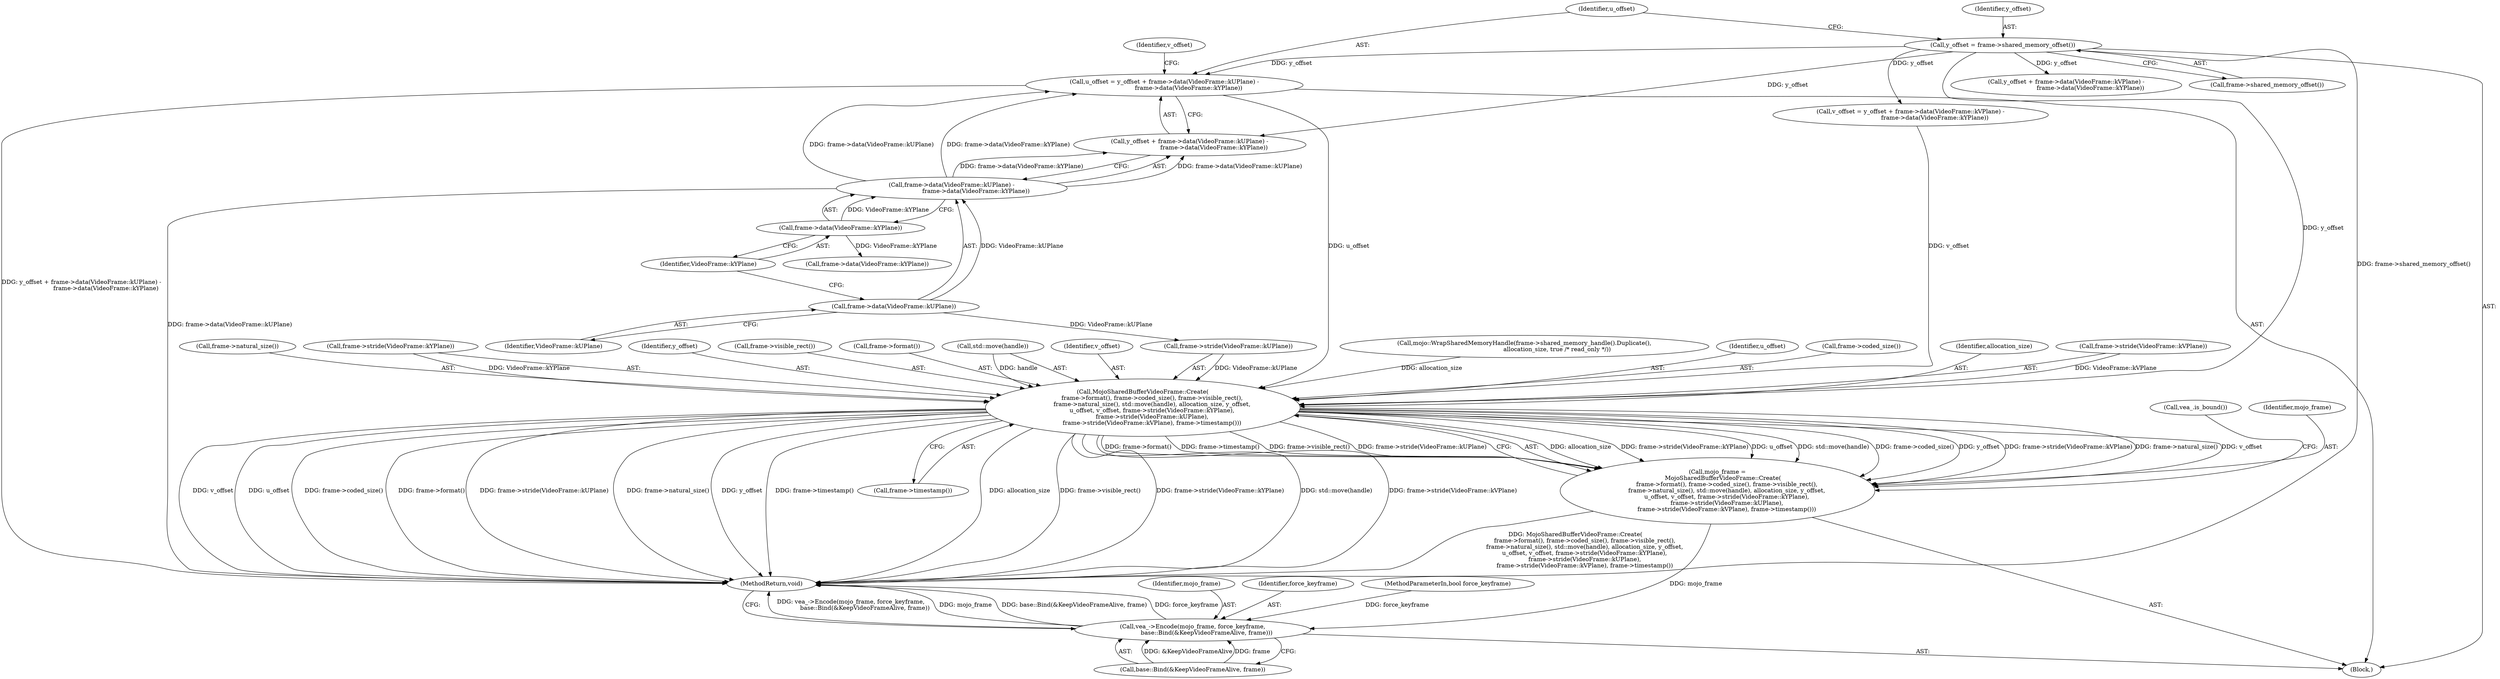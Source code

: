 digraph "0_Chrome_673ce95d481ea9368c4d4d43ac756ba1d6d9e608_22@integer" {
"1000139" [label="(Call,u_offset = y_offset + frame->data(VideoFrame::kUPlane) -\n                          frame->data(VideoFrame::kYPlane))"];
"1000135" [label="(Call,y_offset = frame->shared_memory_offset())"];
"1000143" [label="(Call,frame->data(VideoFrame::kUPlane) -\n                          frame->data(VideoFrame::kYPlane))"];
"1000144" [label="(Call,frame->data(VideoFrame::kUPlane))"];
"1000146" [label="(Call,frame->data(VideoFrame::kYPlane))"];
"1000161" [label="(Call,MojoSharedBufferVideoFrame::Create(\n          frame->format(), frame->coded_size(), frame->visible_rect(),\n          frame->natural_size(), std::move(handle), allocation_size, y_offset,\n          u_offset, v_offset, frame->stride(VideoFrame::kYPlane),\n          frame->stride(VideoFrame::kUPlane),\n          frame->stride(VideoFrame::kVPlane), frame->timestamp()))"];
"1000159" [label="(Call,mojo_frame =\n      MojoSharedBufferVideoFrame::Create(\n          frame->format(), frame->coded_size(), frame->visible_rect(),\n          frame->natural_size(), std::move(handle), allocation_size, y_offset,\n          u_offset, v_offset, frame->stride(VideoFrame::kYPlane),\n          frame->stride(VideoFrame::kUPlane),\n          frame->stride(VideoFrame::kVPlane), frame->timestamp()))"];
"1000181" [label="(Call,vea_->Encode(mojo_frame, force_keyframe,\n               base::Bind(&KeepVideoFrameAlive, frame)))"];
"1000130" [label="(Call,mojo::WrapSharedMemoryHandle(frame->shared_memory_handle().Duplicate(),\n                                   allocation_size, true /* read_only */))"];
"1000184" [label="(Call,base::Bind(&KeepVideoFrameAlive, frame))"];
"1000145" [label="(Identifier,VideoFrame::kUPlane)"];
"1000170" [label="(Identifier,u_offset)"];
"1000182" [label="(Identifier,mojo_frame)"];
"1000163" [label="(Call,frame->coded_size())"];
"1000151" [label="(Call,y_offset + frame->data(VideoFrame::kVPlane) -\n                          frame->data(VideoFrame::kYPlane))"];
"1000136" [label="(Identifier,y_offset)"];
"1000144" [label="(Call,frame->data(VideoFrame::kUPlane))"];
"1000180" [label="(Call,vea_.is_bound())"];
"1000166" [label="(Call,std::move(handle))"];
"1000174" [label="(Call,frame->stride(VideoFrame::kUPlane))"];
"1000178" [label="(Call,frame->timestamp())"];
"1000141" [label="(Call,y_offset + frame->data(VideoFrame::kUPlane) -\n                          frame->data(VideoFrame::kYPlane))"];
"1000135" [label="(Call,y_offset = frame->shared_memory_offset())"];
"1000147" [label="(Identifier,VideoFrame::kYPlane)"];
"1000137" [label="(Call,frame->shared_memory_offset())"];
"1000156" [label="(Call,frame->data(VideoFrame::kYPlane))"];
"1000168" [label="(Identifier,allocation_size)"];
"1000150" [label="(Identifier,v_offset)"];
"1000176" [label="(Call,frame->stride(VideoFrame::kVPlane))"];
"1000159" [label="(Call,mojo_frame =\n      MojoSharedBufferVideoFrame::Create(\n          frame->format(), frame->coded_size(), frame->visible_rect(),\n          frame->natural_size(), std::move(handle), allocation_size, y_offset,\n          u_offset, v_offset, frame->stride(VideoFrame::kYPlane),\n          frame->stride(VideoFrame::kUPlane),\n          frame->stride(VideoFrame::kVPlane), frame->timestamp()))"];
"1000165" [label="(Call,frame->natural_size())"];
"1000149" [label="(Call,v_offset = y_offset + frame->data(VideoFrame::kVPlane) -\n                          frame->data(VideoFrame::kYPlane))"];
"1000172" [label="(Call,frame->stride(VideoFrame::kYPlane))"];
"1000161" [label="(Call,MojoSharedBufferVideoFrame::Create(\n          frame->format(), frame->coded_size(), frame->visible_rect(),\n          frame->natural_size(), std::move(handle), allocation_size, y_offset,\n          u_offset, v_offset, frame->stride(VideoFrame::kYPlane),\n          frame->stride(VideoFrame::kUPlane),\n          frame->stride(VideoFrame::kVPlane), frame->timestamp()))"];
"1000183" [label="(Identifier,force_keyframe)"];
"1000181" [label="(Call,vea_->Encode(mojo_frame, force_keyframe,\n               base::Bind(&KeepVideoFrameAlive, frame)))"];
"1000139" [label="(Call,u_offset = y_offset + frame->data(VideoFrame::kUPlane) -\n                          frame->data(VideoFrame::kYPlane))"];
"1000169" [label="(Identifier,y_offset)"];
"1000164" [label="(Call,frame->visible_rect())"];
"1000143" [label="(Call,frame->data(VideoFrame::kUPlane) -\n                          frame->data(VideoFrame::kYPlane))"];
"1000162" [label="(Call,frame->format())"];
"1000171" [label="(Identifier,v_offset)"];
"1000160" [label="(Identifier,mojo_frame)"];
"1000103" [label="(MethodParameterIn,bool force_keyframe)"];
"1000146" [label="(Call,frame->data(VideoFrame::kYPlane))"];
"1000104" [label="(Block,)"];
"1000140" [label="(Identifier,u_offset)"];
"1000188" [label="(MethodReturn,void)"];
"1000139" -> "1000104"  [label="AST: "];
"1000139" -> "1000141"  [label="CFG: "];
"1000140" -> "1000139"  [label="AST: "];
"1000141" -> "1000139"  [label="AST: "];
"1000150" -> "1000139"  [label="CFG: "];
"1000139" -> "1000188"  [label="DDG: y_offset + frame->data(VideoFrame::kUPlane) -\n                          frame->data(VideoFrame::kYPlane)"];
"1000135" -> "1000139"  [label="DDG: y_offset"];
"1000143" -> "1000139"  [label="DDG: frame->data(VideoFrame::kUPlane)"];
"1000143" -> "1000139"  [label="DDG: frame->data(VideoFrame::kYPlane)"];
"1000139" -> "1000161"  [label="DDG: u_offset"];
"1000135" -> "1000104"  [label="AST: "];
"1000135" -> "1000137"  [label="CFG: "];
"1000136" -> "1000135"  [label="AST: "];
"1000137" -> "1000135"  [label="AST: "];
"1000140" -> "1000135"  [label="CFG: "];
"1000135" -> "1000188"  [label="DDG: frame->shared_memory_offset()"];
"1000135" -> "1000141"  [label="DDG: y_offset"];
"1000135" -> "1000149"  [label="DDG: y_offset"];
"1000135" -> "1000151"  [label="DDG: y_offset"];
"1000135" -> "1000161"  [label="DDG: y_offset"];
"1000143" -> "1000141"  [label="AST: "];
"1000143" -> "1000146"  [label="CFG: "];
"1000144" -> "1000143"  [label="AST: "];
"1000146" -> "1000143"  [label="AST: "];
"1000141" -> "1000143"  [label="CFG: "];
"1000143" -> "1000188"  [label="DDG: frame->data(VideoFrame::kUPlane)"];
"1000143" -> "1000141"  [label="DDG: frame->data(VideoFrame::kUPlane)"];
"1000143" -> "1000141"  [label="DDG: frame->data(VideoFrame::kYPlane)"];
"1000144" -> "1000143"  [label="DDG: VideoFrame::kUPlane"];
"1000146" -> "1000143"  [label="DDG: VideoFrame::kYPlane"];
"1000144" -> "1000145"  [label="CFG: "];
"1000145" -> "1000144"  [label="AST: "];
"1000147" -> "1000144"  [label="CFG: "];
"1000144" -> "1000174"  [label="DDG: VideoFrame::kUPlane"];
"1000146" -> "1000147"  [label="CFG: "];
"1000147" -> "1000146"  [label="AST: "];
"1000146" -> "1000156"  [label="DDG: VideoFrame::kYPlane"];
"1000161" -> "1000159"  [label="AST: "];
"1000161" -> "1000178"  [label="CFG: "];
"1000162" -> "1000161"  [label="AST: "];
"1000163" -> "1000161"  [label="AST: "];
"1000164" -> "1000161"  [label="AST: "];
"1000165" -> "1000161"  [label="AST: "];
"1000166" -> "1000161"  [label="AST: "];
"1000168" -> "1000161"  [label="AST: "];
"1000169" -> "1000161"  [label="AST: "];
"1000170" -> "1000161"  [label="AST: "];
"1000171" -> "1000161"  [label="AST: "];
"1000172" -> "1000161"  [label="AST: "];
"1000174" -> "1000161"  [label="AST: "];
"1000176" -> "1000161"  [label="AST: "];
"1000178" -> "1000161"  [label="AST: "];
"1000159" -> "1000161"  [label="CFG: "];
"1000161" -> "1000188"  [label="DDG: y_offset"];
"1000161" -> "1000188"  [label="DDG: frame->timestamp()"];
"1000161" -> "1000188"  [label="DDG: allocation_size"];
"1000161" -> "1000188"  [label="DDG: frame->visible_rect()"];
"1000161" -> "1000188"  [label="DDG: frame->stride(VideoFrame::kYPlane)"];
"1000161" -> "1000188"  [label="DDG: std::move(handle)"];
"1000161" -> "1000188"  [label="DDG: frame->stride(VideoFrame::kVPlane)"];
"1000161" -> "1000188"  [label="DDG: v_offset"];
"1000161" -> "1000188"  [label="DDG: u_offset"];
"1000161" -> "1000188"  [label="DDG: frame->coded_size()"];
"1000161" -> "1000188"  [label="DDG: frame->format()"];
"1000161" -> "1000188"  [label="DDG: frame->stride(VideoFrame::kUPlane)"];
"1000161" -> "1000188"  [label="DDG: frame->natural_size()"];
"1000161" -> "1000159"  [label="DDG: allocation_size"];
"1000161" -> "1000159"  [label="DDG: frame->stride(VideoFrame::kYPlane)"];
"1000161" -> "1000159"  [label="DDG: u_offset"];
"1000161" -> "1000159"  [label="DDG: std::move(handle)"];
"1000161" -> "1000159"  [label="DDG: frame->coded_size()"];
"1000161" -> "1000159"  [label="DDG: y_offset"];
"1000161" -> "1000159"  [label="DDG: frame->stride(VideoFrame::kVPlane)"];
"1000161" -> "1000159"  [label="DDG: frame->natural_size()"];
"1000161" -> "1000159"  [label="DDG: v_offset"];
"1000161" -> "1000159"  [label="DDG: frame->format()"];
"1000161" -> "1000159"  [label="DDG: frame->timestamp()"];
"1000161" -> "1000159"  [label="DDG: frame->visible_rect()"];
"1000161" -> "1000159"  [label="DDG: frame->stride(VideoFrame::kUPlane)"];
"1000166" -> "1000161"  [label="DDG: handle"];
"1000130" -> "1000161"  [label="DDG: allocation_size"];
"1000149" -> "1000161"  [label="DDG: v_offset"];
"1000172" -> "1000161"  [label="DDG: VideoFrame::kYPlane"];
"1000174" -> "1000161"  [label="DDG: VideoFrame::kUPlane"];
"1000176" -> "1000161"  [label="DDG: VideoFrame::kVPlane"];
"1000159" -> "1000104"  [label="AST: "];
"1000160" -> "1000159"  [label="AST: "];
"1000180" -> "1000159"  [label="CFG: "];
"1000159" -> "1000188"  [label="DDG: MojoSharedBufferVideoFrame::Create(\n          frame->format(), frame->coded_size(), frame->visible_rect(),\n          frame->natural_size(), std::move(handle), allocation_size, y_offset,\n          u_offset, v_offset, frame->stride(VideoFrame::kYPlane),\n          frame->stride(VideoFrame::kUPlane),\n          frame->stride(VideoFrame::kVPlane), frame->timestamp())"];
"1000159" -> "1000181"  [label="DDG: mojo_frame"];
"1000181" -> "1000104"  [label="AST: "];
"1000181" -> "1000184"  [label="CFG: "];
"1000182" -> "1000181"  [label="AST: "];
"1000183" -> "1000181"  [label="AST: "];
"1000184" -> "1000181"  [label="AST: "];
"1000188" -> "1000181"  [label="CFG: "];
"1000181" -> "1000188"  [label="DDG: vea_->Encode(mojo_frame, force_keyframe,\n               base::Bind(&KeepVideoFrameAlive, frame))"];
"1000181" -> "1000188"  [label="DDG: mojo_frame"];
"1000181" -> "1000188"  [label="DDG: base::Bind(&KeepVideoFrameAlive, frame)"];
"1000181" -> "1000188"  [label="DDG: force_keyframe"];
"1000103" -> "1000181"  [label="DDG: force_keyframe"];
"1000184" -> "1000181"  [label="DDG: &KeepVideoFrameAlive"];
"1000184" -> "1000181"  [label="DDG: frame"];
}
